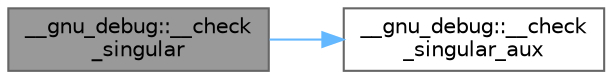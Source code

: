 digraph "__gnu_debug::__check_singular"
{
 // LATEX_PDF_SIZE
  bgcolor="transparent";
  edge [fontname=Helvetica,fontsize=10,labelfontname=Helvetica,labelfontsize=10];
  node [fontname=Helvetica,fontsize=10,shape=box,height=0.2,width=0.4];
  rankdir="LR";
  Node1 [id="Node000001",label="__gnu_debug::__check\l_singular",height=0.2,width=0.4,color="gray40", fillcolor="grey60", style="filled", fontcolor="black",tooltip=" "];
  Node1 -> Node2 [id="edge3_Node000001_Node000002",color="steelblue1",style="solid",tooltip=" "];
  Node2 [id="Node000002",label="__gnu_debug::__check\l_singular_aux",height=0.2,width=0.4,color="grey40", fillcolor="white", style="filled",URL="$namespace____gnu__debug.html#a1fd55725dcc2e8966031ccb27778e2b8",tooltip=" "];
}
